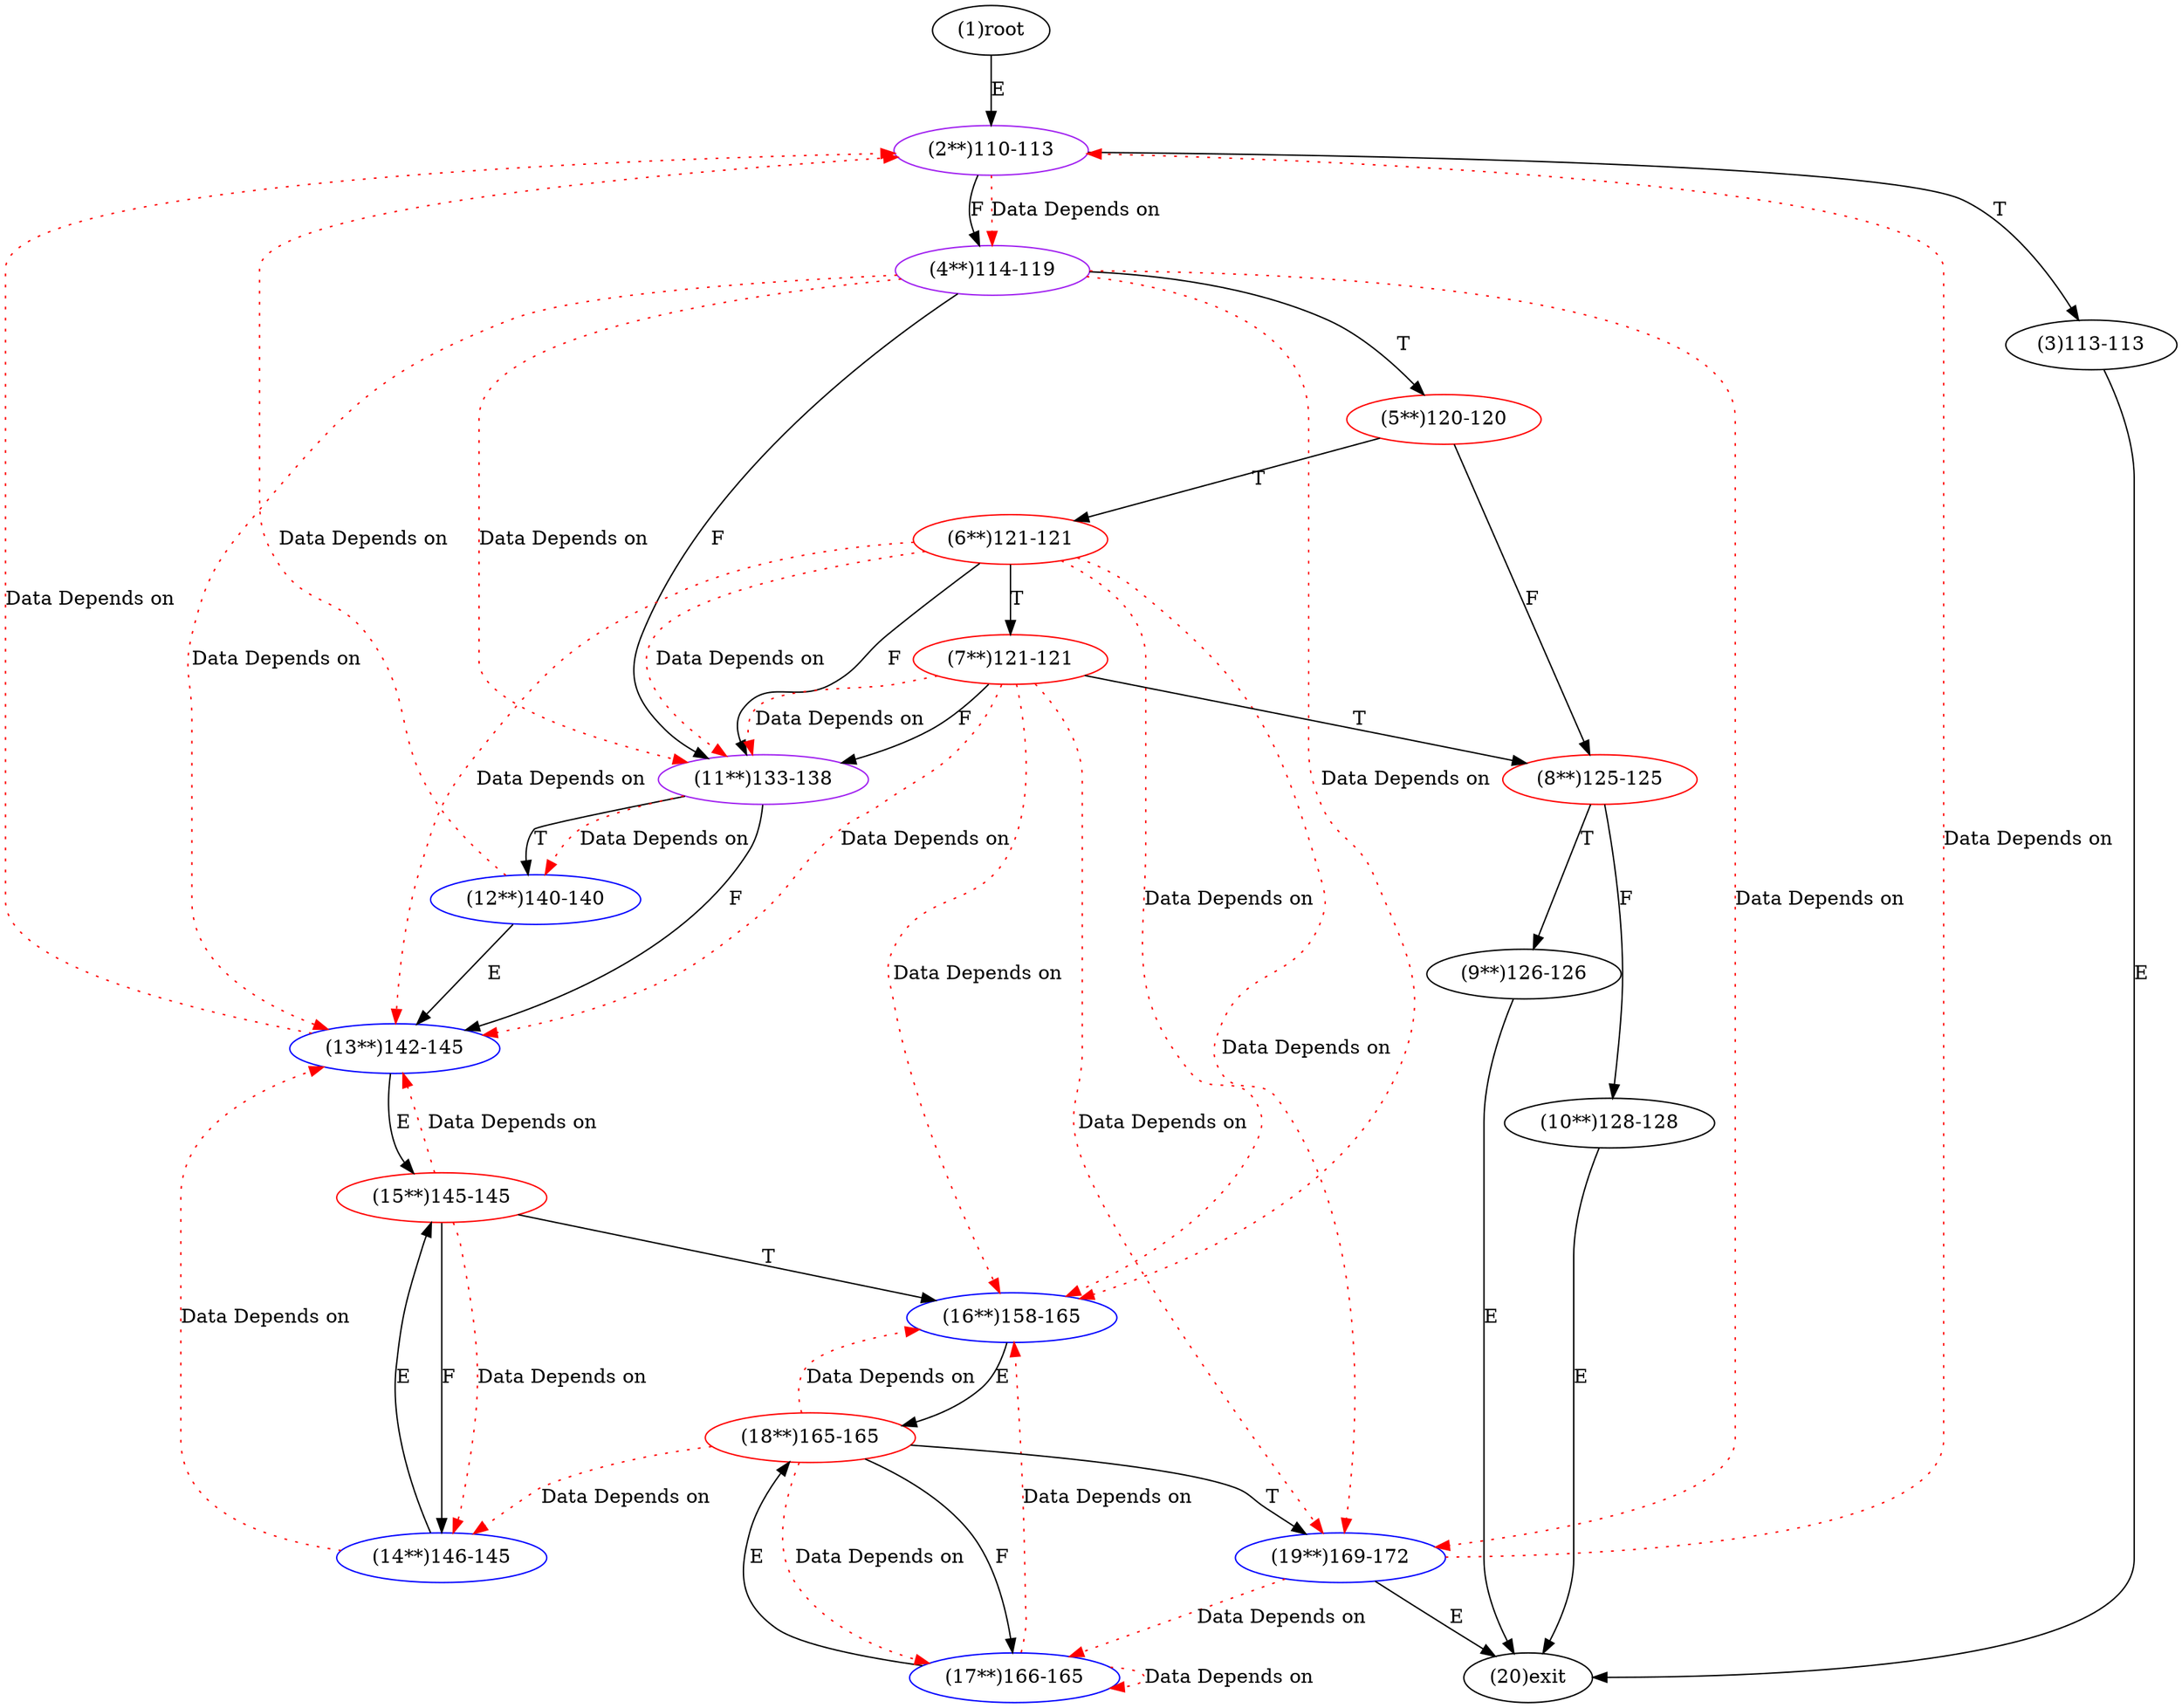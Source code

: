 digraph "" { 
1[ label="(1)root"];
2[ label="(2**)110-113",color=purple];
3[ label="(3)113-113"];
4[ label="(4**)114-119",color=purple];
5[ label="(5**)120-120",color=red];
6[ label="(6**)121-121",color=red];
7[ label="(7**)121-121",color=red];
8[ label="(8**)125-125",color=red];
9[ label="(9**)126-126"];
10[ label="(10**)128-128"];
11[ label="(11**)133-138",color=purple];
12[ label="(12**)140-140",color=blue];
13[ label="(13**)142-145",color=blue];
14[ label="(14**)146-145",color=blue];
15[ label="(15**)145-145",color=red];
17[ label="(17**)166-165",color=blue];
16[ label="(16**)158-165",color=blue];
19[ label="(19**)169-172",color=blue];
18[ label="(18**)165-165",color=red];
20[ label="(20)exit"];
1->2[ label="E"];
2->4[ label="F"];
2->3[ label="T"];
3->20[ label="E"];
4->11[ label="F"];
4->5[ label="T"];
5->8[ label="F"];
5->6[ label="T"];
6->11[ label="F"];
6->7[ label="T"];
7->11[ label="F"];
7->8[ label="T"];
8->10[ label="F"];
8->9[ label="T"];
9->20[ label="E"];
10->20[ label="E"];
11->13[ label="F"];
11->12[ label="T"];
12->13[ label="E"];
13->15[ label="E"];
14->15[ label="E"];
15->14[ label="F"];
15->16[ label="T"];
16->18[ label="E"];
17->18[ label="E"];
18->17[ label="F"];
18->19[ label="T"];
19->20[ label="E"];
2->4[ color="red" label="Data Depends on" style = dotted ];
4->16[ color="red" label="Data Depends on" style = dotted ];
4->19[ color="red" label="Data Depends on" style = dotted ];
4->13[ color="red" label="Data Depends on" style = dotted ];
4->11[ color="red" label="Data Depends on" style = dotted ];
6->19[ color="red" label="Data Depends on" style = dotted ];
6->16[ color="red" label="Data Depends on" style = dotted ];
6->13[ color="red" label="Data Depends on" style = dotted ];
6->11[ color="red" label="Data Depends on" style = dotted ];
7->19[ color="red" label="Data Depends on" style = dotted ];
7->16[ color="red" label="Data Depends on" style = dotted ];
7->13[ color="red" label="Data Depends on" style = dotted ];
7->11[ color="red" label="Data Depends on" style = dotted ];
11->12[ color="red" label="Data Depends on" style = dotted ];
12->2[ color="red" label="Data Depends on" style = dotted ];
13->2[ color="red" label="Data Depends on" style = dotted ];
14->13[ color="red" label="Data Depends on" style = dotted ];
15->14[ color="red" label="Data Depends on" style = dotted ];
15->13[ color="red" label="Data Depends on" style = dotted ];
17->17[ color="red" label="Data Depends on" style = dotted ];
17->16[ color="red" label="Data Depends on" style = dotted ];
19->2[ color="red" label="Data Depends on" style = dotted ];
19->17[ color="red" label="Data Depends on" style = dotted ];
18->16[ color="red" label="Data Depends on" style = dotted ];
18->17[ color="red" label="Data Depends on" style = dotted ];
18->14[ color="red" label="Data Depends on" style = dotted ];
}
